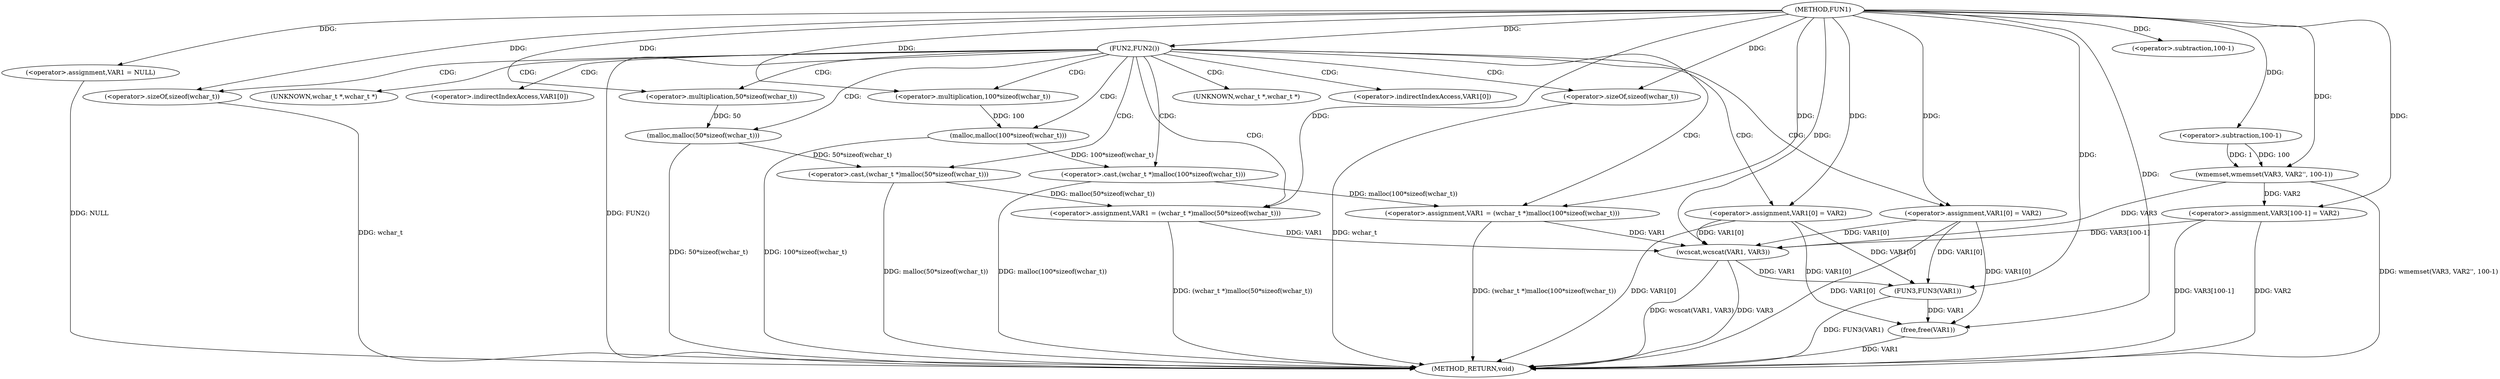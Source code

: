 digraph FUN1 {  
"1000100" [label = "(METHOD,FUN1)" ]
"1000161" [label = "(METHOD_RETURN,void)" ]
"1000103" [label = "(<operator>.assignment,VAR1 = NULL)" ]
"1000107" [label = "(FUN2,FUN2())" ]
"1000109" [label = "(<operator>.assignment,VAR1 = (wchar_t *)malloc(50*sizeof(wchar_t)))" ]
"1000111" [label = "(<operator>.cast,(wchar_t *)malloc(50*sizeof(wchar_t)))" ]
"1000113" [label = "(malloc,malloc(50*sizeof(wchar_t)))" ]
"1000114" [label = "(<operator>.multiplication,50*sizeof(wchar_t))" ]
"1000116" [label = "(<operator>.sizeOf,sizeof(wchar_t))" ]
"1000118" [label = "(<operator>.assignment,VAR1[0] = VAR2)" ]
"1000125" [label = "(<operator>.assignment,VAR1 = (wchar_t *)malloc(100*sizeof(wchar_t)))" ]
"1000127" [label = "(<operator>.cast,(wchar_t *)malloc(100*sizeof(wchar_t)))" ]
"1000129" [label = "(malloc,malloc(100*sizeof(wchar_t)))" ]
"1000130" [label = "(<operator>.multiplication,100*sizeof(wchar_t))" ]
"1000132" [label = "(<operator>.sizeOf,sizeof(wchar_t))" ]
"1000134" [label = "(<operator>.assignment,VAR1[0] = VAR2)" ]
"1000141" [label = "(wmemset,wmemset(VAR3, VAR2'', 100-1))" ]
"1000144" [label = "(<operator>.subtraction,100-1)" ]
"1000147" [label = "(<operator>.assignment,VAR3[100-1] = VAR2)" ]
"1000150" [label = "(<operator>.subtraction,100-1)" ]
"1000154" [label = "(wcscat,wcscat(VAR1, VAR3))" ]
"1000157" [label = "(FUN3,FUN3(VAR1))" ]
"1000159" [label = "(free,free(VAR1))" ]
"1000112" [label = "(UNKNOWN,wchar_t *,wchar_t *)" ]
"1000119" [label = "(<operator>.indirectIndexAccess,VAR1[0])" ]
"1000128" [label = "(UNKNOWN,wchar_t *,wchar_t *)" ]
"1000135" [label = "(<operator>.indirectIndexAccess,VAR1[0])" ]
  "1000129" -> "1000161"  [ label = "DDG: 100*sizeof(wchar_t)"] 
  "1000107" -> "1000161"  [ label = "DDG: FUN2()"] 
  "1000157" -> "1000161"  [ label = "DDG: FUN3(VAR1)"] 
  "1000103" -> "1000161"  [ label = "DDG: NULL"] 
  "1000147" -> "1000161"  [ label = "DDG: VAR3[100-1]"] 
  "1000132" -> "1000161"  [ label = "DDG: wchar_t"] 
  "1000154" -> "1000161"  [ label = "DDG: wcscat(VAR1, VAR3)"] 
  "1000154" -> "1000161"  [ label = "DDG: VAR3"] 
  "1000118" -> "1000161"  [ label = "DDG: VAR1[0]"] 
  "1000116" -> "1000161"  [ label = "DDG: wchar_t"] 
  "1000113" -> "1000161"  [ label = "DDG: 50*sizeof(wchar_t)"] 
  "1000159" -> "1000161"  [ label = "DDG: VAR1"] 
  "1000141" -> "1000161"  [ label = "DDG: wmemset(VAR3, VAR2'', 100-1)"] 
  "1000127" -> "1000161"  [ label = "DDG: malloc(100*sizeof(wchar_t))"] 
  "1000125" -> "1000161"  [ label = "DDG: (wchar_t *)malloc(100*sizeof(wchar_t))"] 
  "1000147" -> "1000161"  [ label = "DDG: VAR2"] 
  "1000134" -> "1000161"  [ label = "DDG: VAR1[0]"] 
  "1000111" -> "1000161"  [ label = "DDG: malloc(50*sizeof(wchar_t))"] 
  "1000109" -> "1000161"  [ label = "DDG: (wchar_t *)malloc(50*sizeof(wchar_t))"] 
  "1000100" -> "1000103"  [ label = "DDG: "] 
  "1000100" -> "1000107"  [ label = "DDG: "] 
  "1000111" -> "1000109"  [ label = "DDG: malloc(50*sizeof(wchar_t))"] 
  "1000100" -> "1000109"  [ label = "DDG: "] 
  "1000113" -> "1000111"  [ label = "DDG: 50*sizeof(wchar_t)"] 
  "1000114" -> "1000113"  [ label = "DDG: 50"] 
  "1000100" -> "1000114"  [ label = "DDG: "] 
  "1000100" -> "1000116"  [ label = "DDG: "] 
  "1000100" -> "1000118"  [ label = "DDG: "] 
  "1000127" -> "1000125"  [ label = "DDG: malloc(100*sizeof(wchar_t))"] 
  "1000100" -> "1000125"  [ label = "DDG: "] 
  "1000129" -> "1000127"  [ label = "DDG: 100*sizeof(wchar_t)"] 
  "1000130" -> "1000129"  [ label = "DDG: 100"] 
  "1000100" -> "1000130"  [ label = "DDG: "] 
  "1000100" -> "1000132"  [ label = "DDG: "] 
  "1000100" -> "1000134"  [ label = "DDG: "] 
  "1000100" -> "1000141"  [ label = "DDG: "] 
  "1000144" -> "1000141"  [ label = "DDG: 100"] 
  "1000144" -> "1000141"  [ label = "DDG: 1"] 
  "1000100" -> "1000144"  [ label = "DDG: "] 
  "1000141" -> "1000147"  [ label = "DDG: VAR2"] 
  "1000100" -> "1000147"  [ label = "DDG: "] 
  "1000100" -> "1000150"  [ label = "DDG: "] 
  "1000125" -> "1000154"  [ label = "DDG: VAR1"] 
  "1000118" -> "1000154"  [ label = "DDG: VAR1[0]"] 
  "1000134" -> "1000154"  [ label = "DDG: VAR1[0]"] 
  "1000109" -> "1000154"  [ label = "DDG: VAR1"] 
  "1000100" -> "1000154"  [ label = "DDG: "] 
  "1000141" -> "1000154"  [ label = "DDG: VAR3"] 
  "1000147" -> "1000154"  [ label = "DDG: VAR3[100-1]"] 
  "1000154" -> "1000157"  [ label = "DDG: VAR1"] 
  "1000134" -> "1000157"  [ label = "DDG: VAR1[0]"] 
  "1000118" -> "1000157"  [ label = "DDG: VAR1[0]"] 
  "1000100" -> "1000157"  [ label = "DDG: "] 
  "1000157" -> "1000159"  [ label = "DDG: VAR1"] 
  "1000134" -> "1000159"  [ label = "DDG: VAR1[0]"] 
  "1000118" -> "1000159"  [ label = "DDG: VAR1[0]"] 
  "1000100" -> "1000159"  [ label = "DDG: "] 
  "1000107" -> "1000112"  [ label = "CDG: "] 
  "1000107" -> "1000125"  [ label = "CDG: "] 
  "1000107" -> "1000116"  [ label = "CDG: "] 
  "1000107" -> "1000113"  [ label = "CDG: "] 
  "1000107" -> "1000127"  [ label = "CDG: "] 
  "1000107" -> "1000111"  [ label = "CDG: "] 
  "1000107" -> "1000132"  [ label = "CDG: "] 
  "1000107" -> "1000109"  [ label = "CDG: "] 
  "1000107" -> "1000128"  [ label = "CDG: "] 
  "1000107" -> "1000129"  [ label = "CDG: "] 
  "1000107" -> "1000119"  [ label = "CDG: "] 
  "1000107" -> "1000130"  [ label = "CDG: "] 
  "1000107" -> "1000135"  [ label = "CDG: "] 
  "1000107" -> "1000114"  [ label = "CDG: "] 
  "1000107" -> "1000118"  [ label = "CDG: "] 
  "1000107" -> "1000134"  [ label = "CDG: "] 
}

